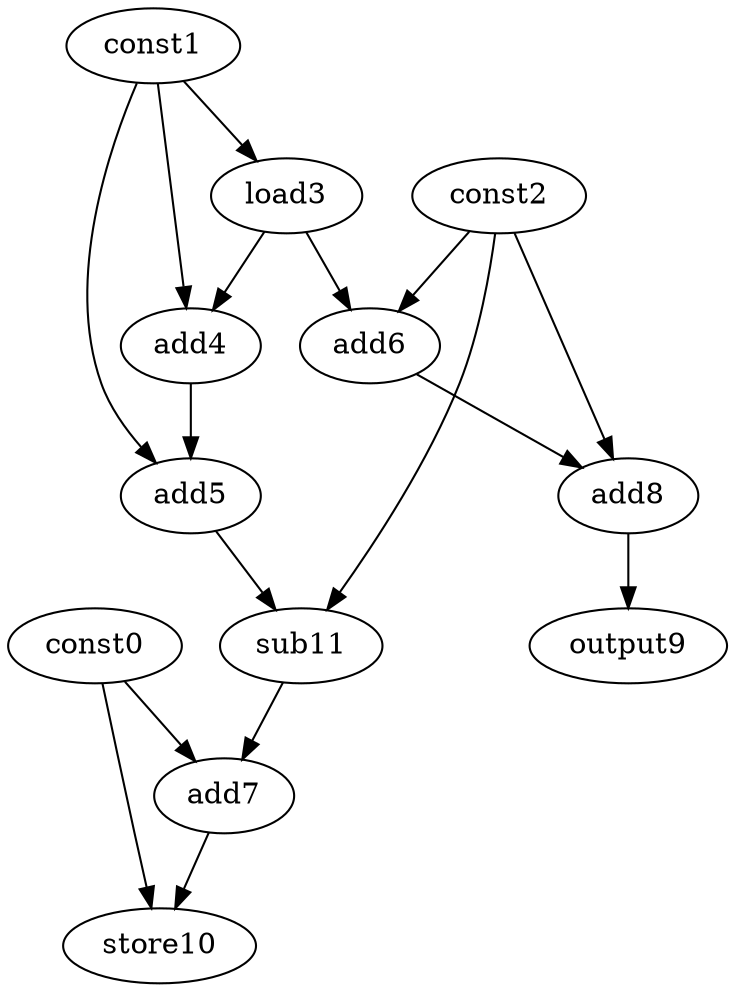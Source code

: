 digraph G { 
const0[opcode=const]; 
const1[opcode=const]; 
const2[opcode=const]; 
load3[opcode=load]; 
add4[opcode=add]; 
add5[opcode=add]; 
add6[opcode=add]; 
add7[opcode=add]; 
add8[opcode=add]; 
output9[opcode=output]; 
store10[opcode=store]; 
sub11[opcode=sub]; 
const1->load3[operand=0];
const1->add4[operand=0];
load3->add4[operand=1];
const2->add6[operand=0];
load3->add6[operand=1];
const1->add5[operand=0];
add4->add5[operand=1];
const2->add8[operand=0];
add6->add8[operand=1];
add8->output9[operand=0];
const2->sub11[operand=0];
add5->sub11[operand=1];
const0->add7[operand=0];
sub11->add7[operand=1];
add7->store10[operand=0];
const0->store10[operand=1];
}
